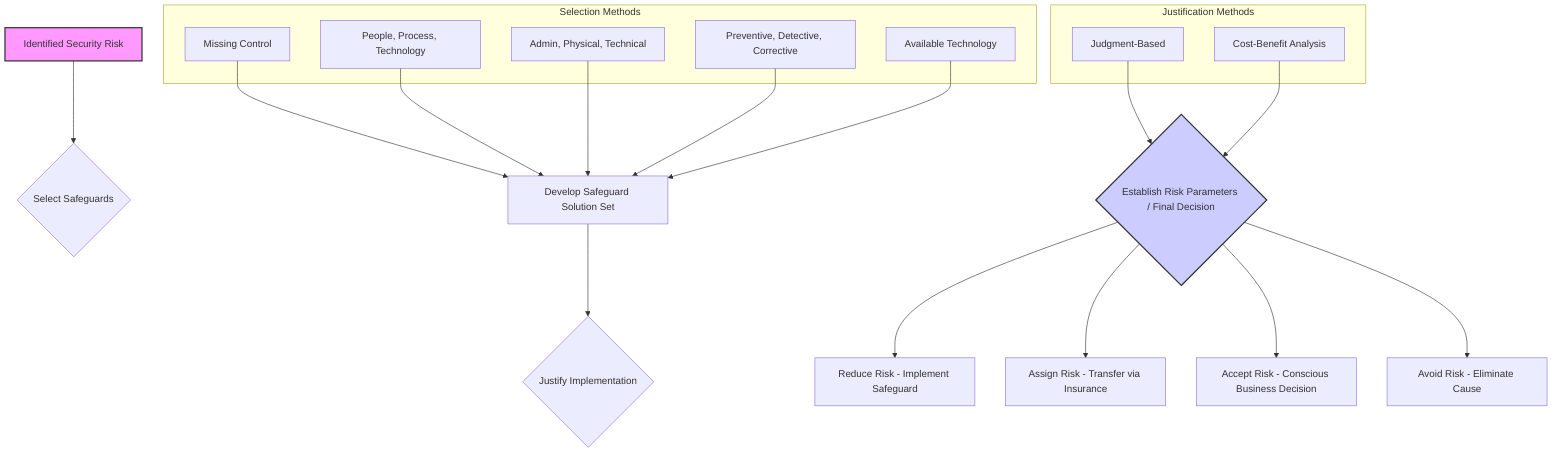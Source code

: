 graph TD
    A[Identified Security Risk] --> B{Select Safeguards};
    
    subgraph "Selection Methods"
        B1[Missing Control]
        B2[People, Process, Technology]
        B3[Admin, Physical, Technical]
        B4[Preventive, Detective, Corrective]
        B5[Available Technology]
    end

    B1 & B2 & B3 & B4 & B5 --> C[Develop Safeguard Solution Set];
    C --> D{Justify Implementation};
    
    subgraph "Justification Methods"
        D1[Judgment-Based]
        D2[Cost-Benefit Analysis]
    end

    D1 & D2 --> E{Establish Risk Parameters / Final Decision};

    E --> F[Reduce Risk - Implement Safeguard];
    E --> G[Assign Risk - Transfer via Insurance];
    E --> H[Accept Risk - Conscious Business Decision];
    E --> I[Avoid Risk - Eliminate Cause];

    style A fill:#f9f,stroke:#333,stroke-width:2px
    style E fill:#ccf,stroke:#333,stroke-width:2px